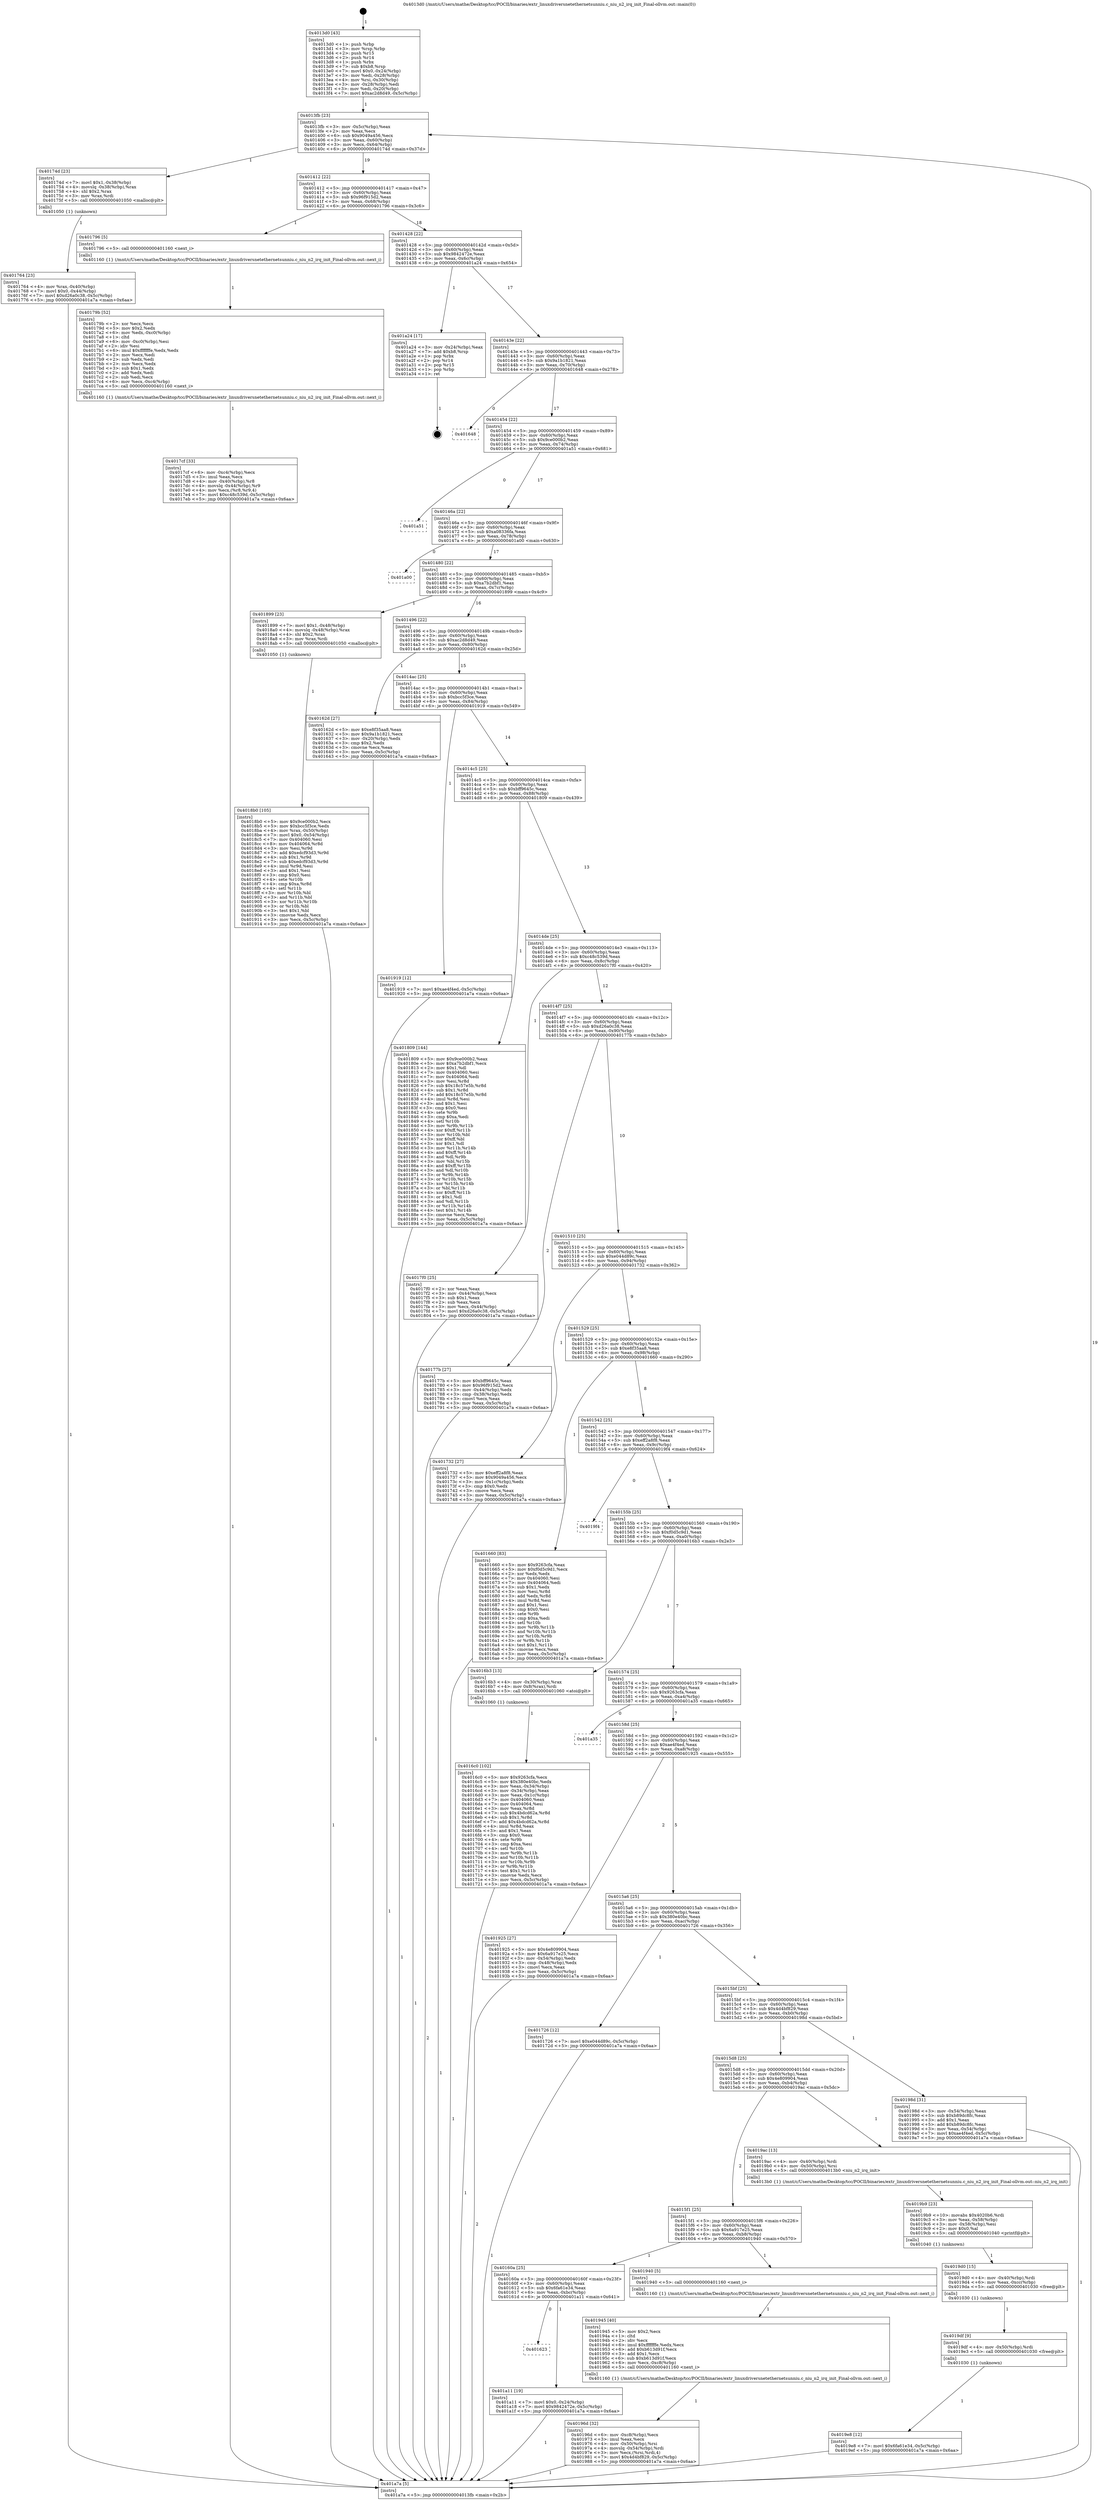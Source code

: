 digraph "0x4013d0" {
  label = "0x4013d0 (/mnt/c/Users/mathe/Desktop/tcc/POCII/binaries/extr_linuxdriversnetethernetsunniu.c_niu_n2_irq_init_Final-ollvm.out::main(0))"
  labelloc = "t"
  node[shape=record]

  Entry [label="",width=0.3,height=0.3,shape=circle,fillcolor=black,style=filled]
  "0x4013fb" [label="{
     0x4013fb [23]\l
     | [instrs]\l
     &nbsp;&nbsp;0x4013fb \<+3\>: mov -0x5c(%rbp),%eax\l
     &nbsp;&nbsp;0x4013fe \<+2\>: mov %eax,%ecx\l
     &nbsp;&nbsp;0x401400 \<+6\>: sub $0x9049a456,%ecx\l
     &nbsp;&nbsp;0x401406 \<+3\>: mov %eax,-0x60(%rbp)\l
     &nbsp;&nbsp;0x401409 \<+3\>: mov %ecx,-0x64(%rbp)\l
     &nbsp;&nbsp;0x40140c \<+6\>: je 000000000040174d \<main+0x37d\>\l
  }"]
  "0x40174d" [label="{
     0x40174d [23]\l
     | [instrs]\l
     &nbsp;&nbsp;0x40174d \<+7\>: movl $0x1,-0x38(%rbp)\l
     &nbsp;&nbsp;0x401754 \<+4\>: movslq -0x38(%rbp),%rax\l
     &nbsp;&nbsp;0x401758 \<+4\>: shl $0x2,%rax\l
     &nbsp;&nbsp;0x40175c \<+3\>: mov %rax,%rdi\l
     &nbsp;&nbsp;0x40175f \<+5\>: call 0000000000401050 \<malloc@plt\>\l
     | [calls]\l
     &nbsp;&nbsp;0x401050 \{1\} (unknown)\l
  }"]
  "0x401412" [label="{
     0x401412 [22]\l
     | [instrs]\l
     &nbsp;&nbsp;0x401412 \<+5\>: jmp 0000000000401417 \<main+0x47\>\l
     &nbsp;&nbsp;0x401417 \<+3\>: mov -0x60(%rbp),%eax\l
     &nbsp;&nbsp;0x40141a \<+5\>: sub $0x96f915d2,%eax\l
     &nbsp;&nbsp;0x40141f \<+3\>: mov %eax,-0x68(%rbp)\l
     &nbsp;&nbsp;0x401422 \<+6\>: je 0000000000401796 \<main+0x3c6\>\l
  }"]
  Exit [label="",width=0.3,height=0.3,shape=circle,fillcolor=black,style=filled,peripheries=2]
  "0x401796" [label="{
     0x401796 [5]\l
     | [instrs]\l
     &nbsp;&nbsp;0x401796 \<+5\>: call 0000000000401160 \<next_i\>\l
     | [calls]\l
     &nbsp;&nbsp;0x401160 \{1\} (/mnt/c/Users/mathe/Desktop/tcc/POCII/binaries/extr_linuxdriversnetethernetsunniu.c_niu_n2_irq_init_Final-ollvm.out::next_i)\l
  }"]
  "0x401428" [label="{
     0x401428 [22]\l
     | [instrs]\l
     &nbsp;&nbsp;0x401428 \<+5\>: jmp 000000000040142d \<main+0x5d\>\l
     &nbsp;&nbsp;0x40142d \<+3\>: mov -0x60(%rbp),%eax\l
     &nbsp;&nbsp;0x401430 \<+5\>: sub $0x9842472e,%eax\l
     &nbsp;&nbsp;0x401435 \<+3\>: mov %eax,-0x6c(%rbp)\l
     &nbsp;&nbsp;0x401438 \<+6\>: je 0000000000401a24 \<main+0x654\>\l
  }"]
  "0x401623" [label="{
     0x401623\l
  }", style=dashed]
  "0x401a24" [label="{
     0x401a24 [17]\l
     | [instrs]\l
     &nbsp;&nbsp;0x401a24 \<+3\>: mov -0x24(%rbp),%eax\l
     &nbsp;&nbsp;0x401a27 \<+7\>: add $0xb8,%rsp\l
     &nbsp;&nbsp;0x401a2e \<+1\>: pop %rbx\l
     &nbsp;&nbsp;0x401a2f \<+2\>: pop %r14\l
     &nbsp;&nbsp;0x401a31 \<+2\>: pop %r15\l
     &nbsp;&nbsp;0x401a33 \<+1\>: pop %rbp\l
     &nbsp;&nbsp;0x401a34 \<+1\>: ret\l
  }"]
  "0x40143e" [label="{
     0x40143e [22]\l
     | [instrs]\l
     &nbsp;&nbsp;0x40143e \<+5\>: jmp 0000000000401443 \<main+0x73\>\l
     &nbsp;&nbsp;0x401443 \<+3\>: mov -0x60(%rbp),%eax\l
     &nbsp;&nbsp;0x401446 \<+5\>: sub $0x9a1b1821,%eax\l
     &nbsp;&nbsp;0x40144b \<+3\>: mov %eax,-0x70(%rbp)\l
     &nbsp;&nbsp;0x40144e \<+6\>: je 0000000000401648 \<main+0x278\>\l
  }"]
  "0x401a11" [label="{
     0x401a11 [19]\l
     | [instrs]\l
     &nbsp;&nbsp;0x401a11 \<+7\>: movl $0x0,-0x24(%rbp)\l
     &nbsp;&nbsp;0x401a18 \<+7\>: movl $0x9842472e,-0x5c(%rbp)\l
     &nbsp;&nbsp;0x401a1f \<+5\>: jmp 0000000000401a7a \<main+0x6aa\>\l
  }"]
  "0x401648" [label="{
     0x401648\l
  }", style=dashed]
  "0x401454" [label="{
     0x401454 [22]\l
     | [instrs]\l
     &nbsp;&nbsp;0x401454 \<+5\>: jmp 0000000000401459 \<main+0x89\>\l
     &nbsp;&nbsp;0x401459 \<+3\>: mov -0x60(%rbp),%eax\l
     &nbsp;&nbsp;0x40145c \<+5\>: sub $0x9ce000b2,%eax\l
     &nbsp;&nbsp;0x401461 \<+3\>: mov %eax,-0x74(%rbp)\l
     &nbsp;&nbsp;0x401464 \<+6\>: je 0000000000401a51 \<main+0x681\>\l
  }"]
  "0x4019e8" [label="{
     0x4019e8 [12]\l
     | [instrs]\l
     &nbsp;&nbsp;0x4019e8 \<+7\>: movl $0x6fa61e34,-0x5c(%rbp)\l
     &nbsp;&nbsp;0x4019ef \<+5\>: jmp 0000000000401a7a \<main+0x6aa\>\l
  }"]
  "0x401a51" [label="{
     0x401a51\l
  }", style=dashed]
  "0x40146a" [label="{
     0x40146a [22]\l
     | [instrs]\l
     &nbsp;&nbsp;0x40146a \<+5\>: jmp 000000000040146f \<main+0x9f\>\l
     &nbsp;&nbsp;0x40146f \<+3\>: mov -0x60(%rbp),%eax\l
     &nbsp;&nbsp;0x401472 \<+5\>: sub $0xa08336fa,%eax\l
     &nbsp;&nbsp;0x401477 \<+3\>: mov %eax,-0x78(%rbp)\l
     &nbsp;&nbsp;0x40147a \<+6\>: je 0000000000401a00 \<main+0x630\>\l
  }"]
  "0x4019df" [label="{
     0x4019df [9]\l
     | [instrs]\l
     &nbsp;&nbsp;0x4019df \<+4\>: mov -0x50(%rbp),%rdi\l
     &nbsp;&nbsp;0x4019e3 \<+5\>: call 0000000000401030 \<free@plt\>\l
     | [calls]\l
     &nbsp;&nbsp;0x401030 \{1\} (unknown)\l
  }"]
  "0x401a00" [label="{
     0x401a00\l
  }", style=dashed]
  "0x401480" [label="{
     0x401480 [22]\l
     | [instrs]\l
     &nbsp;&nbsp;0x401480 \<+5\>: jmp 0000000000401485 \<main+0xb5\>\l
     &nbsp;&nbsp;0x401485 \<+3\>: mov -0x60(%rbp),%eax\l
     &nbsp;&nbsp;0x401488 \<+5\>: sub $0xa7b2dbf1,%eax\l
     &nbsp;&nbsp;0x40148d \<+3\>: mov %eax,-0x7c(%rbp)\l
     &nbsp;&nbsp;0x401490 \<+6\>: je 0000000000401899 \<main+0x4c9\>\l
  }"]
  "0x4019d0" [label="{
     0x4019d0 [15]\l
     | [instrs]\l
     &nbsp;&nbsp;0x4019d0 \<+4\>: mov -0x40(%rbp),%rdi\l
     &nbsp;&nbsp;0x4019d4 \<+6\>: mov %eax,-0xcc(%rbp)\l
     &nbsp;&nbsp;0x4019da \<+5\>: call 0000000000401030 \<free@plt\>\l
     | [calls]\l
     &nbsp;&nbsp;0x401030 \{1\} (unknown)\l
  }"]
  "0x401899" [label="{
     0x401899 [23]\l
     | [instrs]\l
     &nbsp;&nbsp;0x401899 \<+7\>: movl $0x1,-0x48(%rbp)\l
     &nbsp;&nbsp;0x4018a0 \<+4\>: movslq -0x48(%rbp),%rax\l
     &nbsp;&nbsp;0x4018a4 \<+4\>: shl $0x2,%rax\l
     &nbsp;&nbsp;0x4018a8 \<+3\>: mov %rax,%rdi\l
     &nbsp;&nbsp;0x4018ab \<+5\>: call 0000000000401050 \<malloc@plt\>\l
     | [calls]\l
     &nbsp;&nbsp;0x401050 \{1\} (unknown)\l
  }"]
  "0x401496" [label="{
     0x401496 [22]\l
     | [instrs]\l
     &nbsp;&nbsp;0x401496 \<+5\>: jmp 000000000040149b \<main+0xcb\>\l
     &nbsp;&nbsp;0x40149b \<+3\>: mov -0x60(%rbp),%eax\l
     &nbsp;&nbsp;0x40149e \<+5\>: sub $0xac2d8d49,%eax\l
     &nbsp;&nbsp;0x4014a3 \<+3\>: mov %eax,-0x80(%rbp)\l
     &nbsp;&nbsp;0x4014a6 \<+6\>: je 000000000040162d \<main+0x25d\>\l
  }"]
  "0x4019b9" [label="{
     0x4019b9 [23]\l
     | [instrs]\l
     &nbsp;&nbsp;0x4019b9 \<+10\>: movabs $0x4020b6,%rdi\l
     &nbsp;&nbsp;0x4019c3 \<+3\>: mov %eax,-0x58(%rbp)\l
     &nbsp;&nbsp;0x4019c6 \<+3\>: mov -0x58(%rbp),%esi\l
     &nbsp;&nbsp;0x4019c9 \<+2\>: mov $0x0,%al\l
     &nbsp;&nbsp;0x4019cb \<+5\>: call 0000000000401040 \<printf@plt\>\l
     | [calls]\l
     &nbsp;&nbsp;0x401040 \{1\} (unknown)\l
  }"]
  "0x40162d" [label="{
     0x40162d [27]\l
     | [instrs]\l
     &nbsp;&nbsp;0x40162d \<+5\>: mov $0xe8f35aa8,%eax\l
     &nbsp;&nbsp;0x401632 \<+5\>: mov $0x9a1b1821,%ecx\l
     &nbsp;&nbsp;0x401637 \<+3\>: mov -0x20(%rbp),%edx\l
     &nbsp;&nbsp;0x40163a \<+3\>: cmp $0x2,%edx\l
     &nbsp;&nbsp;0x40163d \<+3\>: cmovne %ecx,%eax\l
     &nbsp;&nbsp;0x401640 \<+3\>: mov %eax,-0x5c(%rbp)\l
     &nbsp;&nbsp;0x401643 \<+5\>: jmp 0000000000401a7a \<main+0x6aa\>\l
  }"]
  "0x4014ac" [label="{
     0x4014ac [25]\l
     | [instrs]\l
     &nbsp;&nbsp;0x4014ac \<+5\>: jmp 00000000004014b1 \<main+0xe1\>\l
     &nbsp;&nbsp;0x4014b1 \<+3\>: mov -0x60(%rbp),%eax\l
     &nbsp;&nbsp;0x4014b4 \<+5\>: sub $0xbcc5f3ce,%eax\l
     &nbsp;&nbsp;0x4014b9 \<+6\>: mov %eax,-0x84(%rbp)\l
     &nbsp;&nbsp;0x4014bf \<+6\>: je 0000000000401919 \<main+0x549\>\l
  }"]
  "0x401a7a" [label="{
     0x401a7a [5]\l
     | [instrs]\l
     &nbsp;&nbsp;0x401a7a \<+5\>: jmp 00000000004013fb \<main+0x2b\>\l
  }"]
  "0x4013d0" [label="{
     0x4013d0 [43]\l
     | [instrs]\l
     &nbsp;&nbsp;0x4013d0 \<+1\>: push %rbp\l
     &nbsp;&nbsp;0x4013d1 \<+3\>: mov %rsp,%rbp\l
     &nbsp;&nbsp;0x4013d4 \<+2\>: push %r15\l
     &nbsp;&nbsp;0x4013d6 \<+2\>: push %r14\l
     &nbsp;&nbsp;0x4013d8 \<+1\>: push %rbx\l
     &nbsp;&nbsp;0x4013d9 \<+7\>: sub $0xb8,%rsp\l
     &nbsp;&nbsp;0x4013e0 \<+7\>: movl $0x0,-0x24(%rbp)\l
     &nbsp;&nbsp;0x4013e7 \<+3\>: mov %edi,-0x28(%rbp)\l
     &nbsp;&nbsp;0x4013ea \<+4\>: mov %rsi,-0x30(%rbp)\l
     &nbsp;&nbsp;0x4013ee \<+3\>: mov -0x28(%rbp),%edi\l
     &nbsp;&nbsp;0x4013f1 \<+3\>: mov %edi,-0x20(%rbp)\l
     &nbsp;&nbsp;0x4013f4 \<+7\>: movl $0xac2d8d49,-0x5c(%rbp)\l
  }"]
  "0x40196d" [label="{
     0x40196d [32]\l
     | [instrs]\l
     &nbsp;&nbsp;0x40196d \<+6\>: mov -0xc8(%rbp),%ecx\l
     &nbsp;&nbsp;0x401973 \<+3\>: imul %eax,%ecx\l
     &nbsp;&nbsp;0x401976 \<+4\>: mov -0x50(%rbp),%rsi\l
     &nbsp;&nbsp;0x40197a \<+4\>: movslq -0x54(%rbp),%rdi\l
     &nbsp;&nbsp;0x40197e \<+3\>: mov %ecx,(%rsi,%rdi,4)\l
     &nbsp;&nbsp;0x401981 \<+7\>: movl $0x4d4bf829,-0x5c(%rbp)\l
     &nbsp;&nbsp;0x401988 \<+5\>: jmp 0000000000401a7a \<main+0x6aa\>\l
  }"]
  "0x401919" [label="{
     0x401919 [12]\l
     | [instrs]\l
     &nbsp;&nbsp;0x401919 \<+7\>: movl $0xae4f4ed,-0x5c(%rbp)\l
     &nbsp;&nbsp;0x401920 \<+5\>: jmp 0000000000401a7a \<main+0x6aa\>\l
  }"]
  "0x4014c5" [label="{
     0x4014c5 [25]\l
     | [instrs]\l
     &nbsp;&nbsp;0x4014c5 \<+5\>: jmp 00000000004014ca \<main+0xfa\>\l
     &nbsp;&nbsp;0x4014ca \<+3\>: mov -0x60(%rbp),%eax\l
     &nbsp;&nbsp;0x4014cd \<+5\>: sub $0xbff9645c,%eax\l
     &nbsp;&nbsp;0x4014d2 \<+6\>: mov %eax,-0x88(%rbp)\l
     &nbsp;&nbsp;0x4014d8 \<+6\>: je 0000000000401809 \<main+0x439\>\l
  }"]
  "0x401945" [label="{
     0x401945 [40]\l
     | [instrs]\l
     &nbsp;&nbsp;0x401945 \<+5\>: mov $0x2,%ecx\l
     &nbsp;&nbsp;0x40194a \<+1\>: cltd\l
     &nbsp;&nbsp;0x40194b \<+2\>: idiv %ecx\l
     &nbsp;&nbsp;0x40194d \<+6\>: imul $0xfffffffe,%edx,%ecx\l
     &nbsp;&nbsp;0x401953 \<+6\>: add $0xb613d91f,%ecx\l
     &nbsp;&nbsp;0x401959 \<+3\>: add $0x1,%ecx\l
     &nbsp;&nbsp;0x40195c \<+6\>: sub $0xb613d91f,%ecx\l
     &nbsp;&nbsp;0x401962 \<+6\>: mov %ecx,-0xc8(%rbp)\l
     &nbsp;&nbsp;0x401968 \<+5\>: call 0000000000401160 \<next_i\>\l
     | [calls]\l
     &nbsp;&nbsp;0x401160 \{1\} (/mnt/c/Users/mathe/Desktop/tcc/POCII/binaries/extr_linuxdriversnetethernetsunniu.c_niu_n2_irq_init_Final-ollvm.out::next_i)\l
  }"]
  "0x401809" [label="{
     0x401809 [144]\l
     | [instrs]\l
     &nbsp;&nbsp;0x401809 \<+5\>: mov $0x9ce000b2,%eax\l
     &nbsp;&nbsp;0x40180e \<+5\>: mov $0xa7b2dbf1,%ecx\l
     &nbsp;&nbsp;0x401813 \<+2\>: mov $0x1,%dl\l
     &nbsp;&nbsp;0x401815 \<+7\>: mov 0x404060,%esi\l
     &nbsp;&nbsp;0x40181c \<+7\>: mov 0x404064,%edi\l
     &nbsp;&nbsp;0x401823 \<+3\>: mov %esi,%r8d\l
     &nbsp;&nbsp;0x401826 \<+7\>: sub $0x18c57e5b,%r8d\l
     &nbsp;&nbsp;0x40182d \<+4\>: sub $0x1,%r8d\l
     &nbsp;&nbsp;0x401831 \<+7\>: add $0x18c57e5b,%r8d\l
     &nbsp;&nbsp;0x401838 \<+4\>: imul %r8d,%esi\l
     &nbsp;&nbsp;0x40183c \<+3\>: and $0x1,%esi\l
     &nbsp;&nbsp;0x40183f \<+3\>: cmp $0x0,%esi\l
     &nbsp;&nbsp;0x401842 \<+4\>: sete %r9b\l
     &nbsp;&nbsp;0x401846 \<+3\>: cmp $0xa,%edi\l
     &nbsp;&nbsp;0x401849 \<+4\>: setl %r10b\l
     &nbsp;&nbsp;0x40184d \<+3\>: mov %r9b,%r11b\l
     &nbsp;&nbsp;0x401850 \<+4\>: xor $0xff,%r11b\l
     &nbsp;&nbsp;0x401854 \<+3\>: mov %r10b,%bl\l
     &nbsp;&nbsp;0x401857 \<+3\>: xor $0xff,%bl\l
     &nbsp;&nbsp;0x40185a \<+3\>: xor $0x1,%dl\l
     &nbsp;&nbsp;0x40185d \<+3\>: mov %r11b,%r14b\l
     &nbsp;&nbsp;0x401860 \<+4\>: and $0xff,%r14b\l
     &nbsp;&nbsp;0x401864 \<+3\>: and %dl,%r9b\l
     &nbsp;&nbsp;0x401867 \<+3\>: mov %bl,%r15b\l
     &nbsp;&nbsp;0x40186a \<+4\>: and $0xff,%r15b\l
     &nbsp;&nbsp;0x40186e \<+3\>: and %dl,%r10b\l
     &nbsp;&nbsp;0x401871 \<+3\>: or %r9b,%r14b\l
     &nbsp;&nbsp;0x401874 \<+3\>: or %r10b,%r15b\l
     &nbsp;&nbsp;0x401877 \<+3\>: xor %r15b,%r14b\l
     &nbsp;&nbsp;0x40187a \<+3\>: or %bl,%r11b\l
     &nbsp;&nbsp;0x40187d \<+4\>: xor $0xff,%r11b\l
     &nbsp;&nbsp;0x401881 \<+3\>: or $0x1,%dl\l
     &nbsp;&nbsp;0x401884 \<+3\>: and %dl,%r11b\l
     &nbsp;&nbsp;0x401887 \<+3\>: or %r11b,%r14b\l
     &nbsp;&nbsp;0x40188a \<+4\>: test $0x1,%r14b\l
     &nbsp;&nbsp;0x40188e \<+3\>: cmovne %ecx,%eax\l
     &nbsp;&nbsp;0x401891 \<+3\>: mov %eax,-0x5c(%rbp)\l
     &nbsp;&nbsp;0x401894 \<+5\>: jmp 0000000000401a7a \<main+0x6aa\>\l
  }"]
  "0x4014de" [label="{
     0x4014de [25]\l
     | [instrs]\l
     &nbsp;&nbsp;0x4014de \<+5\>: jmp 00000000004014e3 \<main+0x113\>\l
     &nbsp;&nbsp;0x4014e3 \<+3\>: mov -0x60(%rbp),%eax\l
     &nbsp;&nbsp;0x4014e6 \<+5\>: sub $0xc48c539d,%eax\l
     &nbsp;&nbsp;0x4014eb \<+6\>: mov %eax,-0x8c(%rbp)\l
     &nbsp;&nbsp;0x4014f1 \<+6\>: je 00000000004017f0 \<main+0x420\>\l
  }"]
  "0x40160a" [label="{
     0x40160a [25]\l
     | [instrs]\l
     &nbsp;&nbsp;0x40160a \<+5\>: jmp 000000000040160f \<main+0x23f\>\l
     &nbsp;&nbsp;0x40160f \<+3\>: mov -0x60(%rbp),%eax\l
     &nbsp;&nbsp;0x401612 \<+5\>: sub $0x6fa61e34,%eax\l
     &nbsp;&nbsp;0x401617 \<+6\>: mov %eax,-0xbc(%rbp)\l
     &nbsp;&nbsp;0x40161d \<+6\>: je 0000000000401a11 \<main+0x641\>\l
  }"]
  "0x4017f0" [label="{
     0x4017f0 [25]\l
     | [instrs]\l
     &nbsp;&nbsp;0x4017f0 \<+2\>: xor %eax,%eax\l
     &nbsp;&nbsp;0x4017f2 \<+3\>: mov -0x44(%rbp),%ecx\l
     &nbsp;&nbsp;0x4017f5 \<+3\>: sub $0x1,%eax\l
     &nbsp;&nbsp;0x4017f8 \<+2\>: sub %eax,%ecx\l
     &nbsp;&nbsp;0x4017fa \<+3\>: mov %ecx,-0x44(%rbp)\l
     &nbsp;&nbsp;0x4017fd \<+7\>: movl $0xd26a0c38,-0x5c(%rbp)\l
     &nbsp;&nbsp;0x401804 \<+5\>: jmp 0000000000401a7a \<main+0x6aa\>\l
  }"]
  "0x4014f7" [label="{
     0x4014f7 [25]\l
     | [instrs]\l
     &nbsp;&nbsp;0x4014f7 \<+5\>: jmp 00000000004014fc \<main+0x12c\>\l
     &nbsp;&nbsp;0x4014fc \<+3\>: mov -0x60(%rbp),%eax\l
     &nbsp;&nbsp;0x4014ff \<+5\>: sub $0xd26a0c38,%eax\l
     &nbsp;&nbsp;0x401504 \<+6\>: mov %eax,-0x90(%rbp)\l
     &nbsp;&nbsp;0x40150a \<+6\>: je 000000000040177b \<main+0x3ab\>\l
  }"]
  "0x401940" [label="{
     0x401940 [5]\l
     | [instrs]\l
     &nbsp;&nbsp;0x401940 \<+5\>: call 0000000000401160 \<next_i\>\l
     | [calls]\l
     &nbsp;&nbsp;0x401160 \{1\} (/mnt/c/Users/mathe/Desktop/tcc/POCII/binaries/extr_linuxdriversnetethernetsunniu.c_niu_n2_irq_init_Final-ollvm.out::next_i)\l
  }"]
  "0x40177b" [label="{
     0x40177b [27]\l
     | [instrs]\l
     &nbsp;&nbsp;0x40177b \<+5\>: mov $0xbff9645c,%eax\l
     &nbsp;&nbsp;0x401780 \<+5\>: mov $0x96f915d2,%ecx\l
     &nbsp;&nbsp;0x401785 \<+3\>: mov -0x44(%rbp),%edx\l
     &nbsp;&nbsp;0x401788 \<+3\>: cmp -0x38(%rbp),%edx\l
     &nbsp;&nbsp;0x40178b \<+3\>: cmovl %ecx,%eax\l
     &nbsp;&nbsp;0x40178e \<+3\>: mov %eax,-0x5c(%rbp)\l
     &nbsp;&nbsp;0x401791 \<+5\>: jmp 0000000000401a7a \<main+0x6aa\>\l
  }"]
  "0x401510" [label="{
     0x401510 [25]\l
     | [instrs]\l
     &nbsp;&nbsp;0x401510 \<+5\>: jmp 0000000000401515 \<main+0x145\>\l
     &nbsp;&nbsp;0x401515 \<+3\>: mov -0x60(%rbp),%eax\l
     &nbsp;&nbsp;0x401518 \<+5\>: sub $0xe044d89c,%eax\l
     &nbsp;&nbsp;0x40151d \<+6\>: mov %eax,-0x94(%rbp)\l
     &nbsp;&nbsp;0x401523 \<+6\>: je 0000000000401732 \<main+0x362\>\l
  }"]
  "0x4015f1" [label="{
     0x4015f1 [25]\l
     | [instrs]\l
     &nbsp;&nbsp;0x4015f1 \<+5\>: jmp 00000000004015f6 \<main+0x226\>\l
     &nbsp;&nbsp;0x4015f6 \<+3\>: mov -0x60(%rbp),%eax\l
     &nbsp;&nbsp;0x4015f9 \<+5\>: sub $0x6a917e25,%eax\l
     &nbsp;&nbsp;0x4015fe \<+6\>: mov %eax,-0xb8(%rbp)\l
     &nbsp;&nbsp;0x401604 \<+6\>: je 0000000000401940 \<main+0x570\>\l
  }"]
  "0x401732" [label="{
     0x401732 [27]\l
     | [instrs]\l
     &nbsp;&nbsp;0x401732 \<+5\>: mov $0xeff2a8f8,%eax\l
     &nbsp;&nbsp;0x401737 \<+5\>: mov $0x9049a456,%ecx\l
     &nbsp;&nbsp;0x40173c \<+3\>: mov -0x1c(%rbp),%edx\l
     &nbsp;&nbsp;0x40173f \<+3\>: cmp $0x0,%edx\l
     &nbsp;&nbsp;0x401742 \<+3\>: cmove %ecx,%eax\l
     &nbsp;&nbsp;0x401745 \<+3\>: mov %eax,-0x5c(%rbp)\l
     &nbsp;&nbsp;0x401748 \<+5\>: jmp 0000000000401a7a \<main+0x6aa\>\l
  }"]
  "0x401529" [label="{
     0x401529 [25]\l
     | [instrs]\l
     &nbsp;&nbsp;0x401529 \<+5\>: jmp 000000000040152e \<main+0x15e\>\l
     &nbsp;&nbsp;0x40152e \<+3\>: mov -0x60(%rbp),%eax\l
     &nbsp;&nbsp;0x401531 \<+5\>: sub $0xe8f35aa8,%eax\l
     &nbsp;&nbsp;0x401536 \<+6\>: mov %eax,-0x98(%rbp)\l
     &nbsp;&nbsp;0x40153c \<+6\>: je 0000000000401660 \<main+0x290\>\l
  }"]
  "0x4019ac" [label="{
     0x4019ac [13]\l
     | [instrs]\l
     &nbsp;&nbsp;0x4019ac \<+4\>: mov -0x40(%rbp),%rdi\l
     &nbsp;&nbsp;0x4019b0 \<+4\>: mov -0x50(%rbp),%rsi\l
     &nbsp;&nbsp;0x4019b4 \<+5\>: call 00000000004013b0 \<niu_n2_irq_init\>\l
     | [calls]\l
     &nbsp;&nbsp;0x4013b0 \{1\} (/mnt/c/Users/mathe/Desktop/tcc/POCII/binaries/extr_linuxdriversnetethernetsunniu.c_niu_n2_irq_init_Final-ollvm.out::niu_n2_irq_init)\l
  }"]
  "0x401660" [label="{
     0x401660 [83]\l
     | [instrs]\l
     &nbsp;&nbsp;0x401660 \<+5\>: mov $0x9263cfa,%eax\l
     &nbsp;&nbsp;0x401665 \<+5\>: mov $0xf0d5c9d1,%ecx\l
     &nbsp;&nbsp;0x40166a \<+2\>: xor %edx,%edx\l
     &nbsp;&nbsp;0x40166c \<+7\>: mov 0x404060,%esi\l
     &nbsp;&nbsp;0x401673 \<+7\>: mov 0x404064,%edi\l
     &nbsp;&nbsp;0x40167a \<+3\>: sub $0x1,%edx\l
     &nbsp;&nbsp;0x40167d \<+3\>: mov %esi,%r8d\l
     &nbsp;&nbsp;0x401680 \<+3\>: add %edx,%r8d\l
     &nbsp;&nbsp;0x401683 \<+4\>: imul %r8d,%esi\l
     &nbsp;&nbsp;0x401687 \<+3\>: and $0x1,%esi\l
     &nbsp;&nbsp;0x40168a \<+3\>: cmp $0x0,%esi\l
     &nbsp;&nbsp;0x40168d \<+4\>: sete %r9b\l
     &nbsp;&nbsp;0x401691 \<+3\>: cmp $0xa,%edi\l
     &nbsp;&nbsp;0x401694 \<+4\>: setl %r10b\l
     &nbsp;&nbsp;0x401698 \<+3\>: mov %r9b,%r11b\l
     &nbsp;&nbsp;0x40169b \<+3\>: and %r10b,%r11b\l
     &nbsp;&nbsp;0x40169e \<+3\>: xor %r10b,%r9b\l
     &nbsp;&nbsp;0x4016a1 \<+3\>: or %r9b,%r11b\l
     &nbsp;&nbsp;0x4016a4 \<+4\>: test $0x1,%r11b\l
     &nbsp;&nbsp;0x4016a8 \<+3\>: cmovne %ecx,%eax\l
     &nbsp;&nbsp;0x4016ab \<+3\>: mov %eax,-0x5c(%rbp)\l
     &nbsp;&nbsp;0x4016ae \<+5\>: jmp 0000000000401a7a \<main+0x6aa\>\l
  }"]
  "0x401542" [label="{
     0x401542 [25]\l
     | [instrs]\l
     &nbsp;&nbsp;0x401542 \<+5\>: jmp 0000000000401547 \<main+0x177\>\l
     &nbsp;&nbsp;0x401547 \<+3\>: mov -0x60(%rbp),%eax\l
     &nbsp;&nbsp;0x40154a \<+5\>: sub $0xeff2a8f8,%eax\l
     &nbsp;&nbsp;0x40154f \<+6\>: mov %eax,-0x9c(%rbp)\l
     &nbsp;&nbsp;0x401555 \<+6\>: je 00000000004019f4 \<main+0x624\>\l
  }"]
  "0x4015d8" [label="{
     0x4015d8 [25]\l
     | [instrs]\l
     &nbsp;&nbsp;0x4015d8 \<+5\>: jmp 00000000004015dd \<main+0x20d\>\l
     &nbsp;&nbsp;0x4015dd \<+3\>: mov -0x60(%rbp),%eax\l
     &nbsp;&nbsp;0x4015e0 \<+5\>: sub $0x4e809904,%eax\l
     &nbsp;&nbsp;0x4015e5 \<+6\>: mov %eax,-0xb4(%rbp)\l
     &nbsp;&nbsp;0x4015eb \<+6\>: je 00000000004019ac \<main+0x5dc\>\l
  }"]
  "0x4019f4" [label="{
     0x4019f4\l
  }", style=dashed]
  "0x40155b" [label="{
     0x40155b [25]\l
     | [instrs]\l
     &nbsp;&nbsp;0x40155b \<+5\>: jmp 0000000000401560 \<main+0x190\>\l
     &nbsp;&nbsp;0x401560 \<+3\>: mov -0x60(%rbp),%eax\l
     &nbsp;&nbsp;0x401563 \<+5\>: sub $0xf0d5c9d1,%eax\l
     &nbsp;&nbsp;0x401568 \<+6\>: mov %eax,-0xa0(%rbp)\l
     &nbsp;&nbsp;0x40156e \<+6\>: je 00000000004016b3 \<main+0x2e3\>\l
  }"]
  "0x40198d" [label="{
     0x40198d [31]\l
     | [instrs]\l
     &nbsp;&nbsp;0x40198d \<+3\>: mov -0x54(%rbp),%eax\l
     &nbsp;&nbsp;0x401990 \<+5\>: sub $0xb89dc8fc,%eax\l
     &nbsp;&nbsp;0x401995 \<+3\>: add $0x1,%eax\l
     &nbsp;&nbsp;0x401998 \<+5\>: add $0xb89dc8fc,%eax\l
     &nbsp;&nbsp;0x40199d \<+3\>: mov %eax,-0x54(%rbp)\l
     &nbsp;&nbsp;0x4019a0 \<+7\>: movl $0xae4f4ed,-0x5c(%rbp)\l
     &nbsp;&nbsp;0x4019a7 \<+5\>: jmp 0000000000401a7a \<main+0x6aa\>\l
  }"]
  "0x4016b3" [label="{
     0x4016b3 [13]\l
     | [instrs]\l
     &nbsp;&nbsp;0x4016b3 \<+4\>: mov -0x30(%rbp),%rax\l
     &nbsp;&nbsp;0x4016b7 \<+4\>: mov 0x8(%rax),%rdi\l
     &nbsp;&nbsp;0x4016bb \<+5\>: call 0000000000401060 \<atoi@plt\>\l
     | [calls]\l
     &nbsp;&nbsp;0x401060 \{1\} (unknown)\l
  }"]
  "0x401574" [label="{
     0x401574 [25]\l
     | [instrs]\l
     &nbsp;&nbsp;0x401574 \<+5\>: jmp 0000000000401579 \<main+0x1a9\>\l
     &nbsp;&nbsp;0x401579 \<+3\>: mov -0x60(%rbp),%eax\l
     &nbsp;&nbsp;0x40157c \<+5\>: sub $0x9263cfa,%eax\l
     &nbsp;&nbsp;0x401581 \<+6\>: mov %eax,-0xa4(%rbp)\l
     &nbsp;&nbsp;0x401587 \<+6\>: je 0000000000401a35 \<main+0x665\>\l
  }"]
  "0x4016c0" [label="{
     0x4016c0 [102]\l
     | [instrs]\l
     &nbsp;&nbsp;0x4016c0 \<+5\>: mov $0x9263cfa,%ecx\l
     &nbsp;&nbsp;0x4016c5 \<+5\>: mov $0x380e40bc,%edx\l
     &nbsp;&nbsp;0x4016ca \<+3\>: mov %eax,-0x34(%rbp)\l
     &nbsp;&nbsp;0x4016cd \<+3\>: mov -0x34(%rbp),%eax\l
     &nbsp;&nbsp;0x4016d0 \<+3\>: mov %eax,-0x1c(%rbp)\l
     &nbsp;&nbsp;0x4016d3 \<+7\>: mov 0x404060,%eax\l
     &nbsp;&nbsp;0x4016da \<+7\>: mov 0x404064,%esi\l
     &nbsp;&nbsp;0x4016e1 \<+3\>: mov %eax,%r8d\l
     &nbsp;&nbsp;0x4016e4 \<+7\>: sub $0x4bdcd62a,%r8d\l
     &nbsp;&nbsp;0x4016eb \<+4\>: sub $0x1,%r8d\l
     &nbsp;&nbsp;0x4016ef \<+7\>: add $0x4bdcd62a,%r8d\l
     &nbsp;&nbsp;0x4016f6 \<+4\>: imul %r8d,%eax\l
     &nbsp;&nbsp;0x4016fa \<+3\>: and $0x1,%eax\l
     &nbsp;&nbsp;0x4016fd \<+3\>: cmp $0x0,%eax\l
     &nbsp;&nbsp;0x401700 \<+4\>: sete %r9b\l
     &nbsp;&nbsp;0x401704 \<+3\>: cmp $0xa,%esi\l
     &nbsp;&nbsp;0x401707 \<+4\>: setl %r10b\l
     &nbsp;&nbsp;0x40170b \<+3\>: mov %r9b,%r11b\l
     &nbsp;&nbsp;0x40170e \<+3\>: and %r10b,%r11b\l
     &nbsp;&nbsp;0x401711 \<+3\>: xor %r10b,%r9b\l
     &nbsp;&nbsp;0x401714 \<+3\>: or %r9b,%r11b\l
     &nbsp;&nbsp;0x401717 \<+4\>: test $0x1,%r11b\l
     &nbsp;&nbsp;0x40171b \<+3\>: cmovne %edx,%ecx\l
     &nbsp;&nbsp;0x40171e \<+3\>: mov %ecx,-0x5c(%rbp)\l
     &nbsp;&nbsp;0x401721 \<+5\>: jmp 0000000000401a7a \<main+0x6aa\>\l
  }"]
  "0x4018b0" [label="{
     0x4018b0 [105]\l
     | [instrs]\l
     &nbsp;&nbsp;0x4018b0 \<+5\>: mov $0x9ce000b2,%ecx\l
     &nbsp;&nbsp;0x4018b5 \<+5\>: mov $0xbcc5f3ce,%edx\l
     &nbsp;&nbsp;0x4018ba \<+4\>: mov %rax,-0x50(%rbp)\l
     &nbsp;&nbsp;0x4018be \<+7\>: movl $0x0,-0x54(%rbp)\l
     &nbsp;&nbsp;0x4018c5 \<+7\>: mov 0x404060,%esi\l
     &nbsp;&nbsp;0x4018cc \<+8\>: mov 0x404064,%r8d\l
     &nbsp;&nbsp;0x4018d4 \<+3\>: mov %esi,%r9d\l
     &nbsp;&nbsp;0x4018d7 \<+7\>: add $0xedcf93d3,%r9d\l
     &nbsp;&nbsp;0x4018de \<+4\>: sub $0x1,%r9d\l
     &nbsp;&nbsp;0x4018e2 \<+7\>: sub $0xedcf93d3,%r9d\l
     &nbsp;&nbsp;0x4018e9 \<+4\>: imul %r9d,%esi\l
     &nbsp;&nbsp;0x4018ed \<+3\>: and $0x1,%esi\l
     &nbsp;&nbsp;0x4018f0 \<+3\>: cmp $0x0,%esi\l
     &nbsp;&nbsp;0x4018f3 \<+4\>: sete %r10b\l
     &nbsp;&nbsp;0x4018f7 \<+4\>: cmp $0xa,%r8d\l
     &nbsp;&nbsp;0x4018fb \<+4\>: setl %r11b\l
     &nbsp;&nbsp;0x4018ff \<+3\>: mov %r10b,%bl\l
     &nbsp;&nbsp;0x401902 \<+3\>: and %r11b,%bl\l
     &nbsp;&nbsp;0x401905 \<+3\>: xor %r11b,%r10b\l
     &nbsp;&nbsp;0x401908 \<+3\>: or %r10b,%bl\l
     &nbsp;&nbsp;0x40190b \<+3\>: test $0x1,%bl\l
     &nbsp;&nbsp;0x40190e \<+3\>: cmovne %edx,%ecx\l
     &nbsp;&nbsp;0x401911 \<+3\>: mov %ecx,-0x5c(%rbp)\l
     &nbsp;&nbsp;0x401914 \<+5\>: jmp 0000000000401a7a \<main+0x6aa\>\l
  }"]
  "0x401a35" [label="{
     0x401a35\l
  }", style=dashed]
  "0x40158d" [label="{
     0x40158d [25]\l
     | [instrs]\l
     &nbsp;&nbsp;0x40158d \<+5\>: jmp 0000000000401592 \<main+0x1c2\>\l
     &nbsp;&nbsp;0x401592 \<+3\>: mov -0x60(%rbp),%eax\l
     &nbsp;&nbsp;0x401595 \<+5\>: sub $0xae4f4ed,%eax\l
     &nbsp;&nbsp;0x40159a \<+6\>: mov %eax,-0xa8(%rbp)\l
     &nbsp;&nbsp;0x4015a0 \<+6\>: je 0000000000401925 \<main+0x555\>\l
  }"]
  "0x4017cf" [label="{
     0x4017cf [33]\l
     | [instrs]\l
     &nbsp;&nbsp;0x4017cf \<+6\>: mov -0xc4(%rbp),%ecx\l
     &nbsp;&nbsp;0x4017d5 \<+3\>: imul %eax,%ecx\l
     &nbsp;&nbsp;0x4017d8 \<+4\>: mov -0x40(%rbp),%r8\l
     &nbsp;&nbsp;0x4017dc \<+4\>: movslq -0x44(%rbp),%r9\l
     &nbsp;&nbsp;0x4017e0 \<+4\>: mov %ecx,(%r8,%r9,4)\l
     &nbsp;&nbsp;0x4017e4 \<+7\>: movl $0xc48c539d,-0x5c(%rbp)\l
     &nbsp;&nbsp;0x4017eb \<+5\>: jmp 0000000000401a7a \<main+0x6aa\>\l
  }"]
  "0x401925" [label="{
     0x401925 [27]\l
     | [instrs]\l
     &nbsp;&nbsp;0x401925 \<+5\>: mov $0x4e809904,%eax\l
     &nbsp;&nbsp;0x40192a \<+5\>: mov $0x6a917e25,%ecx\l
     &nbsp;&nbsp;0x40192f \<+3\>: mov -0x54(%rbp),%edx\l
     &nbsp;&nbsp;0x401932 \<+3\>: cmp -0x48(%rbp),%edx\l
     &nbsp;&nbsp;0x401935 \<+3\>: cmovl %ecx,%eax\l
     &nbsp;&nbsp;0x401938 \<+3\>: mov %eax,-0x5c(%rbp)\l
     &nbsp;&nbsp;0x40193b \<+5\>: jmp 0000000000401a7a \<main+0x6aa\>\l
  }"]
  "0x4015a6" [label="{
     0x4015a6 [25]\l
     | [instrs]\l
     &nbsp;&nbsp;0x4015a6 \<+5\>: jmp 00000000004015ab \<main+0x1db\>\l
     &nbsp;&nbsp;0x4015ab \<+3\>: mov -0x60(%rbp),%eax\l
     &nbsp;&nbsp;0x4015ae \<+5\>: sub $0x380e40bc,%eax\l
     &nbsp;&nbsp;0x4015b3 \<+6\>: mov %eax,-0xac(%rbp)\l
     &nbsp;&nbsp;0x4015b9 \<+6\>: je 0000000000401726 \<main+0x356\>\l
  }"]
  "0x40179b" [label="{
     0x40179b [52]\l
     | [instrs]\l
     &nbsp;&nbsp;0x40179b \<+2\>: xor %ecx,%ecx\l
     &nbsp;&nbsp;0x40179d \<+5\>: mov $0x2,%edx\l
     &nbsp;&nbsp;0x4017a2 \<+6\>: mov %edx,-0xc0(%rbp)\l
     &nbsp;&nbsp;0x4017a8 \<+1\>: cltd\l
     &nbsp;&nbsp;0x4017a9 \<+6\>: mov -0xc0(%rbp),%esi\l
     &nbsp;&nbsp;0x4017af \<+2\>: idiv %esi\l
     &nbsp;&nbsp;0x4017b1 \<+6\>: imul $0xfffffffe,%edx,%edx\l
     &nbsp;&nbsp;0x4017b7 \<+2\>: mov %ecx,%edi\l
     &nbsp;&nbsp;0x4017b9 \<+2\>: sub %edx,%edi\l
     &nbsp;&nbsp;0x4017bb \<+2\>: mov %ecx,%edx\l
     &nbsp;&nbsp;0x4017bd \<+3\>: sub $0x1,%edx\l
     &nbsp;&nbsp;0x4017c0 \<+2\>: add %edx,%edi\l
     &nbsp;&nbsp;0x4017c2 \<+2\>: sub %edi,%ecx\l
     &nbsp;&nbsp;0x4017c4 \<+6\>: mov %ecx,-0xc4(%rbp)\l
     &nbsp;&nbsp;0x4017ca \<+5\>: call 0000000000401160 \<next_i\>\l
     | [calls]\l
     &nbsp;&nbsp;0x401160 \{1\} (/mnt/c/Users/mathe/Desktop/tcc/POCII/binaries/extr_linuxdriversnetethernetsunniu.c_niu_n2_irq_init_Final-ollvm.out::next_i)\l
  }"]
  "0x401726" [label="{
     0x401726 [12]\l
     | [instrs]\l
     &nbsp;&nbsp;0x401726 \<+7\>: movl $0xe044d89c,-0x5c(%rbp)\l
     &nbsp;&nbsp;0x40172d \<+5\>: jmp 0000000000401a7a \<main+0x6aa\>\l
  }"]
  "0x4015bf" [label="{
     0x4015bf [25]\l
     | [instrs]\l
     &nbsp;&nbsp;0x4015bf \<+5\>: jmp 00000000004015c4 \<main+0x1f4\>\l
     &nbsp;&nbsp;0x4015c4 \<+3\>: mov -0x60(%rbp),%eax\l
     &nbsp;&nbsp;0x4015c7 \<+5\>: sub $0x4d4bf829,%eax\l
     &nbsp;&nbsp;0x4015cc \<+6\>: mov %eax,-0xb0(%rbp)\l
     &nbsp;&nbsp;0x4015d2 \<+6\>: je 000000000040198d \<main+0x5bd\>\l
  }"]
  "0x401764" [label="{
     0x401764 [23]\l
     | [instrs]\l
     &nbsp;&nbsp;0x401764 \<+4\>: mov %rax,-0x40(%rbp)\l
     &nbsp;&nbsp;0x401768 \<+7\>: movl $0x0,-0x44(%rbp)\l
     &nbsp;&nbsp;0x40176f \<+7\>: movl $0xd26a0c38,-0x5c(%rbp)\l
     &nbsp;&nbsp;0x401776 \<+5\>: jmp 0000000000401a7a \<main+0x6aa\>\l
  }"]
  Entry -> "0x4013d0" [label=" 1"]
  "0x4013fb" -> "0x40174d" [label=" 1"]
  "0x4013fb" -> "0x401412" [label=" 19"]
  "0x401a24" -> Exit [label=" 1"]
  "0x401412" -> "0x401796" [label=" 1"]
  "0x401412" -> "0x401428" [label=" 18"]
  "0x401a11" -> "0x401a7a" [label=" 1"]
  "0x401428" -> "0x401a24" [label=" 1"]
  "0x401428" -> "0x40143e" [label=" 17"]
  "0x40160a" -> "0x401623" [label=" 0"]
  "0x40143e" -> "0x401648" [label=" 0"]
  "0x40143e" -> "0x401454" [label=" 17"]
  "0x40160a" -> "0x401a11" [label=" 1"]
  "0x401454" -> "0x401a51" [label=" 0"]
  "0x401454" -> "0x40146a" [label=" 17"]
  "0x4019e8" -> "0x401a7a" [label=" 1"]
  "0x40146a" -> "0x401a00" [label=" 0"]
  "0x40146a" -> "0x401480" [label=" 17"]
  "0x4019df" -> "0x4019e8" [label=" 1"]
  "0x401480" -> "0x401899" [label=" 1"]
  "0x401480" -> "0x401496" [label=" 16"]
  "0x4019d0" -> "0x4019df" [label=" 1"]
  "0x401496" -> "0x40162d" [label=" 1"]
  "0x401496" -> "0x4014ac" [label=" 15"]
  "0x40162d" -> "0x401a7a" [label=" 1"]
  "0x4013d0" -> "0x4013fb" [label=" 1"]
  "0x401a7a" -> "0x4013fb" [label=" 19"]
  "0x4019b9" -> "0x4019d0" [label=" 1"]
  "0x4014ac" -> "0x401919" [label=" 1"]
  "0x4014ac" -> "0x4014c5" [label=" 14"]
  "0x4019ac" -> "0x4019b9" [label=" 1"]
  "0x4014c5" -> "0x401809" [label=" 1"]
  "0x4014c5" -> "0x4014de" [label=" 13"]
  "0x40198d" -> "0x401a7a" [label=" 1"]
  "0x4014de" -> "0x4017f0" [label=" 1"]
  "0x4014de" -> "0x4014f7" [label=" 12"]
  "0x40196d" -> "0x401a7a" [label=" 1"]
  "0x4014f7" -> "0x40177b" [label=" 2"]
  "0x4014f7" -> "0x401510" [label=" 10"]
  "0x401945" -> "0x40196d" [label=" 1"]
  "0x401510" -> "0x401732" [label=" 1"]
  "0x401510" -> "0x401529" [label=" 9"]
  "0x4015f1" -> "0x40160a" [label=" 1"]
  "0x401529" -> "0x401660" [label=" 1"]
  "0x401529" -> "0x401542" [label=" 8"]
  "0x401660" -> "0x401a7a" [label=" 1"]
  "0x4015f1" -> "0x401940" [label=" 1"]
  "0x401542" -> "0x4019f4" [label=" 0"]
  "0x401542" -> "0x40155b" [label=" 8"]
  "0x4015d8" -> "0x4015f1" [label=" 2"]
  "0x40155b" -> "0x4016b3" [label=" 1"]
  "0x40155b" -> "0x401574" [label=" 7"]
  "0x4016b3" -> "0x4016c0" [label=" 1"]
  "0x4016c0" -> "0x401a7a" [label=" 1"]
  "0x4015d8" -> "0x4019ac" [label=" 1"]
  "0x401574" -> "0x401a35" [label=" 0"]
  "0x401574" -> "0x40158d" [label=" 7"]
  "0x4015bf" -> "0x4015d8" [label=" 3"]
  "0x40158d" -> "0x401925" [label=" 2"]
  "0x40158d" -> "0x4015a6" [label=" 5"]
  "0x4015bf" -> "0x40198d" [label=" 1"]
  "0x4015a6" -> "0x401726" [label=" 1"]
  "0x4015a6" -> "0x4015bf" [label=" 4"]
  "0x401726" -> "0x401a7a" [label=" 1"]
  "0x401732" -> "0x401a7a" [label=" 1"]
  "0x40174d" -> "0x401764" [label=" 1"]
  "0x401764" -> "0x401a7a" [label=" 1"]
  "0x40177b" -> "0x401a7a" [label=" 2"]
  "0x401796" -> "0x40179b" [label=" 1"]
  "0x40179b" -> "0x4017cf" [label=" 1"]
  "0x4017cf" -> "0x401a7a" [label=" 1"]
  "0x4017f0" -> "0x401a7a" [label=" 1"]
  "0x401809" -> "0x401a7a" [label=" 1"]
  "0x401899" -> "0x4018b0" [label=" 1"]
  "0x4018b0" -> "0x401a7a" [label=" 1"]
  "0x401919" -> "0x401a7a" [label=" 1"]
  "0x401925" -> "0x401a7a" [label=" 2"]
  "0x401940" -> "0x401945" [label=" 1"]
}
